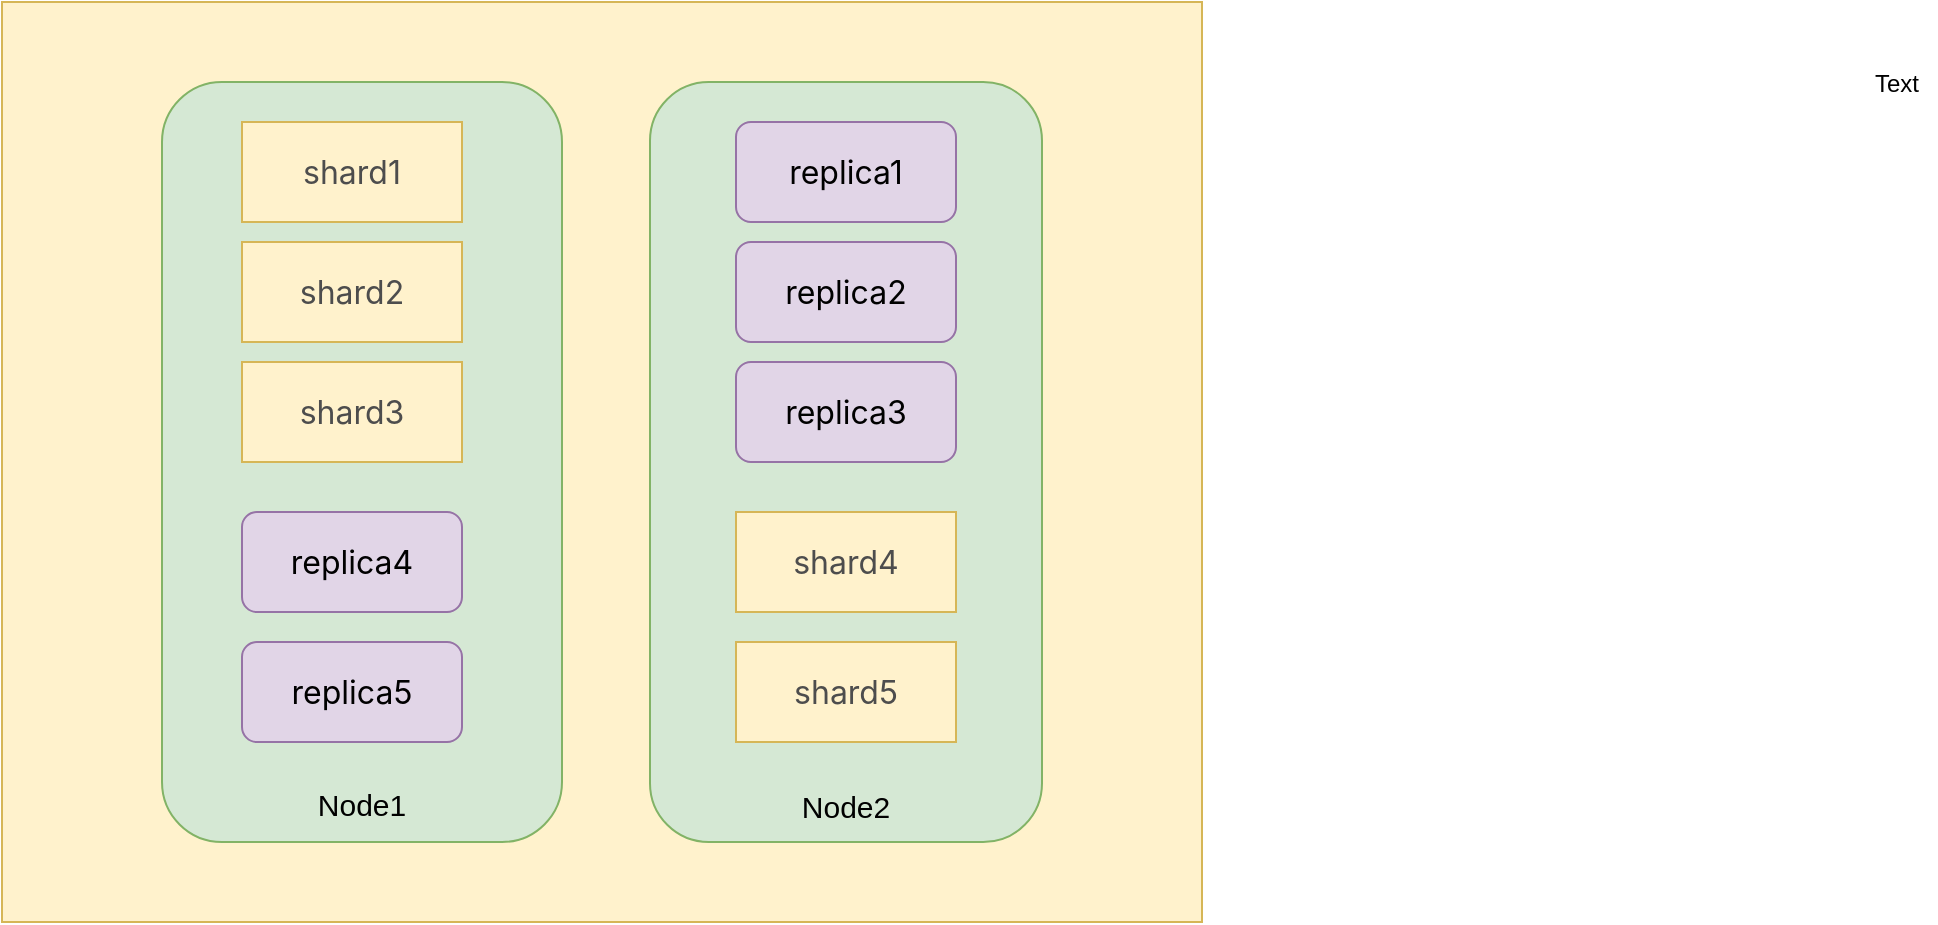 <mxfile version="13.0.9">
    <diagram id="M7cJFI4taK7x0jcs0aA2" name="第 1 页">
        <mxGraphModel dx="1550" dy="1192" grid="1" gridSize="10" guides="1" tooltips="1" connect="1" arrows="1" fold="1" page="0" pageScale="1" pageWidth="827" pageHeight="1169" math="0" shadow="0">
            <root>
                <mxCell id="0"/>
                <mxCell id="1" parent="0"/>
                <mxCell id="5nIxu2jlq3mdeqeMetxE-2" value="" style="rounded=0;whiteSpace=wrap;html=1;fillColor=#fff2cc;strokeColor=#d6b656;" parent="1" vertex="1">
                    <mxGeometry x="-170" y="-20" width="600" height="460" as="geometry"/>
                </mxCell>
                <mxCell id="ueJsvidWL8xctAJfz9EX-1" value="&lt;font style=&quot;font-size: 15px&quot;&gt;&lt;br&gt;&lt;br&gt;&lt;br&gt;&lt;br&gt;&lt;br&gt;&lt;br&gt;&lt;br&gt;&lt;br&gt;&lt;br&gt;&lt;br&gt;&lt;br&gt;&lt;br&gt;&lt;br&gt;&lt;br&gt;&lt;br&gt;&lt;br&gt;&lt;br&gt;&lt;br&gt;&lt;br&gt;Node1&lt;/font&gt;" style="rounded=1;whiteSpace=wrap;html=1;fillColor=#d5e8d4;strokeColor=#82b366;" parent="1" vertex="1">
                    <mxGeometry x="-90" y="20" width="200" height="380" as="geometry"/>
                </mxCell>
                <mxCell id="ueJsvidWL8xctAJfz9EX-4" value="&lt;font&gt;&lt;br&gt;&lt;br&gt;&lt;br&gt;&lt;br&gt;&lt;br&gt;&lt;br&gt;&lt;br&gt;&lt;br&gt;&lt;br&gt;&lt;br&gt;&lt;br&gt;&lt;br&gt;&lt;br&gt;&lt;br&gt;&lt;br&gt;&lt;br&gt;&lt;br&gt;&lt;br&gt;&lt;font size=&quot;1&quot;&gt;&lt;br&gt;&lt;br&gt;&lt;br&gt;&lt;br&gt;&lt;br&gt;&lt;br&gt;&lt;/font&gt;&lt;span style=&quot;font-size: 15px&quot;&gt;Node2&lt;/span&gt;&lt;/font&gt;" style="rounded=1;whiteSpace=wrap;html=1;fillColor=#d5e8d4;strokeColor=#82b366;" parent="1" vertex="1">
                    <mxGeometry x="154" y="20" width="196" height="380" as="geometry"/>
                </mxCell>
                <mxCell id="ueJsvidWL8xctAJfz9EX-5" value="&lt;span style=&quot;color: rgb(77, 77, 77); font-family: &amp;quot;microsoft yahei&amp;quot;, &amp;quot;sf pro display&amp;quot;, roboto, noto, arial, &amp;quot;pingfang sc&amp;quot;, sans-serif; font-size: 16px;&quot;&gt;shard1&lt;/span&gt;" style="rounded=0;whiteSpace=wrap;html=1;fillColor=#fff2cc;strokeColor=#d6b656;labelBackgroundColor=none;" parent="1" vertex="1">
                    <mxGeometry x="-50" y="40" width="110" height="50" as="geometry"/>
                </mxCell>
                <mxCell id="ueJsvidWL8xctAJfz9EX-6" value="&lt;span style=&quot;color: rgb(77, 77, 77); font-family: &amp;quot;microsoft yahei&amp;quot;, &amp;quot;sf pro display&amp;quot;, roboto, noto, arial, &amp;quot;pingfang sc&amp;quot;, sans-serif; font-size: 16px;&quot;&gt;shard2&lt;/span&gt;" style="rounded=0;whiteSpace=wrap;html=1;fillColor=#fff2cc;strokeColor=#d6b656;labelBackgroundColor=none;" parent="1" vertex="1">
                    <mxGeometry x="-50" y="100" width="110" height="50" as="geometry"/>
                </mxCell>
                <mxCell id="ueJsvidWL8xctAJfz9EX-7" value="&lt;span style=&quot;color: rgb(77, 77, 77); font-family: &amp;quot;microsoft yahei&amp;quot;, &amp;quot;sf pro display&amp;quot;, roboto, noto, arial, &amp;quot;pingfang sc&amp;quot;, sans-serif; font-size: 16px;&quot;&gt;shard3&lt;/span&gt;" style="rounded=0;whiteSpace=wrap;html=1;fillColor=#fff2cc;strokeColor=#d6b656;labelBackgroundColor=none;" parent="1" vertex="1">
                    <mxGeometry x="-50" y="160" width="110" height="50" as="geometry"/>
                </mxCell>
                <mxCell id="ueJsvidWL8xctAJfz9EX-8" value="&lt;span style=&quot;color: rgb(77, 77, 77); font-family: &amp;quot;microsoft yahei&amp;quot;, &amp;quot;sf pro display&amp;quot;, roboto, noto, arial, &amp;quot;pingfang sc&amp;quot;, sans-serif; font-size: 16px;&quot;&gt;shard4&lt;/span&gt;" style="rounded=0;whiteSpace=wrap;html=1;fillColor=#fff2cc;strokeColor=#d6b656;labelBackgroundColor=none;" parent="1" vertex="1">
                    <mxGeometry x="197" y="235" width="110" height="50" as="geometry"/>
                </mxCell>
                <mxCell id="ueJsvidWL8xctAJfz9EX-9" value="&lt;span style=&quot;color: rgb(77, 77, 77); font-family: &amp;quot;microsoft yahei&amp;quot;, &amp;quot;sf pro display&amp;quot;, roboto, noto, arial, &amp;quot;pingfang sc&amp;quot;, sans-serif; font-size: 16px;&quot;&gt;shard5&lt;/span&gt;" style="rounded=0;whiteSpace=wrap;html=1;fillColor=#fff2cc;strokeColor=#d6b656;labelBackgroundColor=none;" parent="1" vertex="1">
                    <mxGeometry x="197" y="300" width="110" height="50" as="geometry"/>
                </mxCell>
                <mxCell id="ueJsvidWL8xctAJfz9EX-10" value="&lt;span style=&quot;font-family: &amp;quot;microsoft yahei&amp;quot;, &amp;quot;sf pro display&amp;quot;, roboto, noto, arial, &amp;quot;pingfang sc&amp;quot;, sans-serif; font-size: 16px;&quot;&gt;replica4&lt;/span&gt;" style="rounded=1;whiteSpace=wrap;html=1;labelBackgroundColor=none;fillColor=#e1d5e7;strokeColor=#9673a6;" parent="1" vertex="1">
                    <mxGeometry x="-50" y="235" width="110" height="50" as="geometry"/>
                </mxCell>
                <mxCell id="ueJsvidWL8xctAJfz9EX-11" value="&lt;span style=&quot;font-family: &amp;quot;microsoft yahei&amp;quot;, &amp;quot;sf pro display&amp;quot;, roboto, noto, arial, &amp;quot;pingfang sc&amp;quot;, sans-serif; font-size: 16px;&quot;&gt;replica5&lt;/span&gt;" style="rounded=1;whiteSpace=wrap;html=1;labelBackgroundColor=none;fillColor=#e1d5e7;strokeColor=#9673a6;" parent="1" vertex="1">
                    <mxGeometry x="-50" y="300" width="110" height="50" as="geometry"/>
                </mxCell>
                <mxCell id="Gi1swOdYqzUkQiG2LJOk-1" value="&lt;span style=&quot;font-family: &amp;quot;microsoft yahei&amp;quot;, &amp;quot;sf pro display&amp;quot;, roboto, noto, arial, &amp;quot;pingfang sc&amp;quot;, sans-serif; font-size: 16px;&quot;&gt;replica1&lt;/span&gt;" style="rounded=1;whiteSpace=wrap;html=1;labelBackgroundColor=none;fillColor=#e1d5e7;strokeColor=#9673a6;" parent="1" vertex="1">
                    <mxGeometry x="197" y="40" width="110" height="50" as="geometry"/>
                </mxCell>
                <mxCell id="Gi1swOdYqzUkQiG2LJOk-2" value="&lt;span style=&quot;font-family: &amp;quot;microsoft yahei&amp;quot;, &amp;quot;sf pro display&amp;quot;, roboto, noto, arial, &amp;quot;pingfang sc&amp;quot;, sans-serif; font-size: 16px;&quot;&gt;replica2&lt;/span&gt;" style="rounded=1;whiteSpace=wrap;html=1;labelBackgroundColor=none;fillColor=#e1d5e7;strokeColor=#9673a6;" parent="1" vertex="1">
                    <mxGeometry x="197" y="100" width="110" height="50" as="geometry"/>
                </mxCell>
                <mxCell id="Gi1swOdYqzUkQiG2LJOk-3" value="&lt;span style=&quot;font-family: &amp;quot;microsoft yahei&amp;quot;, &amp;quot;sf pro display&amp;quot;, roboto, noto, arial, &amp;quot;pingfang sc&amp;quot;, sans-serif; font-size: 16px;&quot;&gt;replica3&lt;/span&gt;" style="rounded=1;whiteSpace=wrap;html=1;labelBackgroundColor=none;fillColor=#e1d5e7;strokeColor=#9673a6;" parent="1" vertex="1">
                    <mxGeometry x="197" y="160" width="110" height="50" as="geometry"/>
                </mxCell>
                <mxCell id="2" value="Text" style="text;html=1;align=center;verticalAlign=middle;resizable=0;points=[];autosize=1;" parent="1" vertex="1">
                    <mxGeometry x="757" y="11" width="40" height="20" as="geometry"/>
                </mxCell>
            </root>
        </mxGraphModel>
    </diagram>
</mxfile>